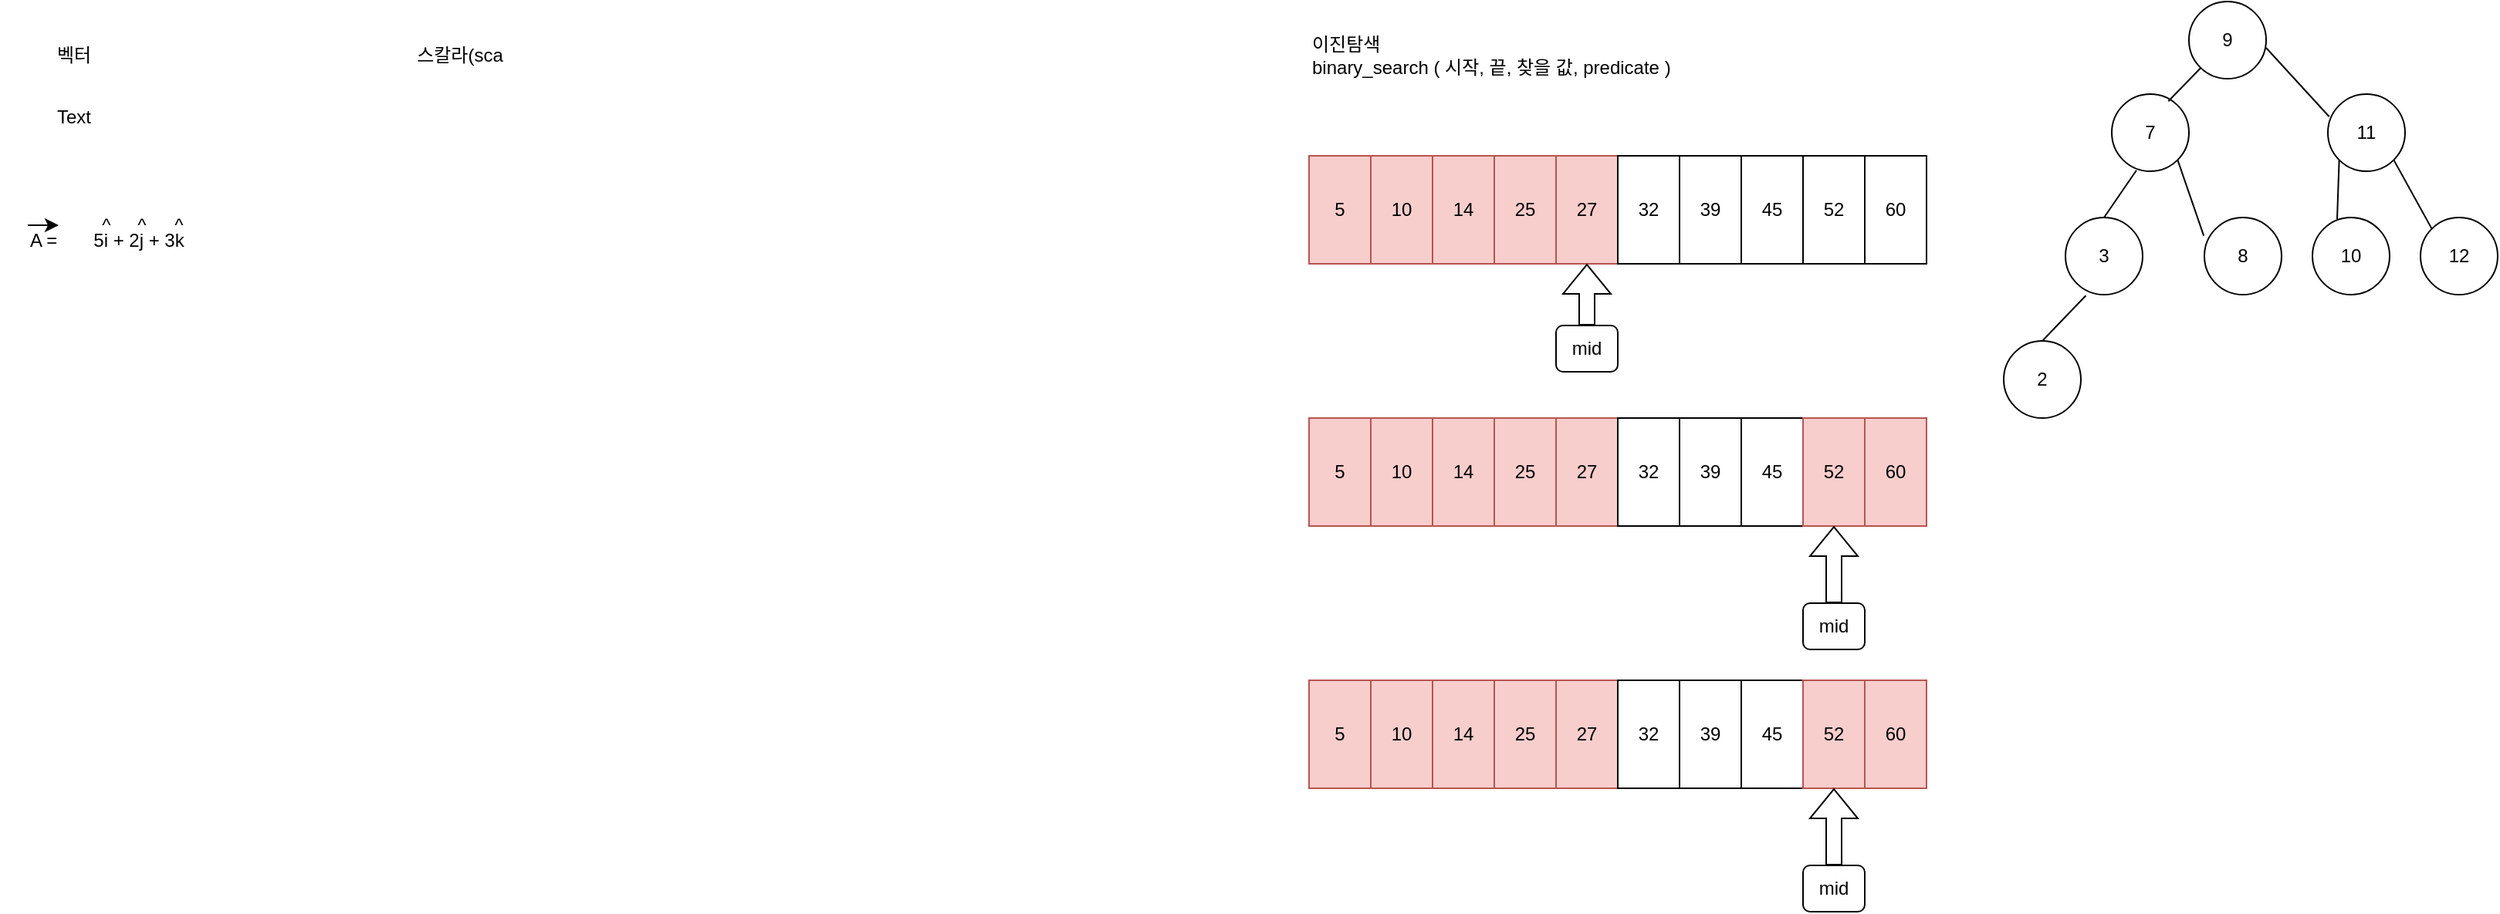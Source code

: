 <mxfile version="19.0.2" type="device"><diagram id="f-dafhku7HJ3-yAaNJLA" name="Page-1"><mxGraphModel dx="661" dy="369" grid="1" gridSize="10" guides="1" tooltips="1" connect="1" arrows="1" fold="1" page="1" pageScale="1" pageWidth="827" pageHeight="1169" math="0" shadow="0"><root><mxCell id="0"/><mxCell id="1" parent="0"/><mxCell id="HACNKuFLhtzxJ7F4Hyb9-1" value="이진탐색&lt;br&gt;binary_search ( 시작, 끝, 찾을 값, predicate )" style="text;html=1;strokeColor=none;fillColor=none;align=left;verticalAlign=middle;whiteSpace=wrap;rounded=0;" vertex="1" parent="1"><mxGeometry x="870" y="40" width="300" height="30" as="geometry"/></mxCell><mxCell id="HACNKuFLhtzxJ7F4Hyb9-2" value="9" style="ellipse;whiteSpace=wrap;html=1;aspect=fixed;" vertex="1" parent="1"><mxGeometry x="1440" y="20" width="50" height="50" as="geometry"/></mxCell><mxCell id="HACNKuFLhtzxJ7F4Hyb9-3" value="11" style="ellipse;whiteSpace=wrap;html=1;aspect=fixed;" vertex="1" parent="1"><mxGeometry x="1530" y="80" width="50" height="50" as="geometry"/></mxCell><mxCell id="HACNKuFLhtzxJ7F4Hyb9-4" value="7" style="ellipse;whiteSpace=wrap;html=1;aspect=fixed;" vertex="1" parent="1"><mxGeometry x="1390" y="80" width="50" height="50" as="geometry"/></mxCell><mxCell id="HACNKuFLhtzxJ7F4Hyb9-5" value="8" style="ellipse;whiteSpace=wrap;html=1;aspect=fixed;" vertex="1" parent="1"><mxGeometry x="1450" y="160" width="50" height="50" as="geometry"/></mxCell><mxCell id="HACNKuFLhtzxJ7F4Hyb9-6" value="12" style="ellipse;whiteSpace=wrap;html=1;aspect=fixed;" vertex="1" parent="1"><mxGeometry x="1590" y="160" width="50" height="50" as="geometry"/></mxCell><mxCell id="HACNKuFLhtzxJ7F4Hyb9-7" value="10" style="ellipse;whiteSpace=wrap;html=1;aspect=fixed;" vertex="1" parent="1"><mxGeometry x="1520" y="160" width="50" height="50" as="geometry"/></mxCell><mxCell id="HACNKuFLhtzxJ7F4Hyb9-8" value="3" style="ellipse;whiteSpace=wrap;html=1;aspect=fixed;" vertex="1" parent="1"><mxGeometry x="1360" y="160" width="50" height="50" as="geometry"/></mxCell><mxCell id="HACNKuFLhtzxJ7F4Hyb9-11" value="" style="endArrow=none;html=1;rounded=0;exitX=0.733;exitY=0.093;exitDx=0;exitDy=0;exitPerimeter=0;" edge="1" parent="1" source="HACNKuFLhtzxJ7F4Hyb9-4" target="HACNKuFLhtzxJ7F4Hyb9-2"><mxGeometry width="50" height="50" relative="1" as="geometry"><mxPoint x="1440" y="90" as="sourcePoint"/><mxPoint x="1490" y="40" as="targetPoint"/></mxGeometry></mxCell><mxCell id="HACNKuFLhtzxJ7F4Hyb9-12" value="" style="endArrow=none;html=1;rounded=0;exitX=0.017;exitY=0.293;exitDx=0;exitDy=0;exitPerimeter=0;" edge="1" parent="1" source="HACNKuFLhtzxJ7F4Hyb9-3"><mxGeometry width="50" height="50" relative="1" as="geometry"><mxPoint x="1440" y="90" as="sourcePoint"/><mxPoint x="1490" y="50" as="targetPoint"/></mxGeometry></mxCell><mxCell id="HACNKuFLhtzxJ7F4Hyb9-16" value="2" style="ellipse;whiteSpace=wrap;html=1;aspect=fixed;" vertex="1" parent="1"><mxGeometry x="1320" y="240" width="50" height="50" as="geometry"/></mxCell><mxCell id="HACNKuFLhtzxJ7F4Hyb9-21" value="" style="endArrow=none;html=1;rounded=0;exitX=1;exitY=1;exitDx=0;exitDy=0;entryX=-0.008;entryY=0.236;entryDx=0;entryDy=0;entryPerimeter=0;" edge="1" parent="1" source="HACNKuFLhtzxJ7F4Hyb9-4" target="HACNKuFLhtzxJ7F4Hyb9-5"><mxGeometry width="50" height="50" relative="1" as="geometry"><mxPoint x="1620" y="230" as="sourcePoint"/><mxPoint x="1670" y="180" as="targetPoint"/></mxGeometry></mxCell><mxCell id="HACNKuFLhtzxJ7F4Hyb9-22" value="" style="endArrow=none;html=1;rounded=0;entryX=0;entryY=1;entryDx=0;entryDy=0;exitX=0.32;exitY=0.02;exitDx=0;exitDy=0;exitPerimeter=0;" edge="1" parent="1" source="HACNKuFLhtzxJ7F4Hyb9-7" target="HACNKuFLhtzxJ7F4Hyb9-3"><mxGeometry width="50" height="50" relative="1" as="geometry"><mxPoint x="1610" y="240" as="sourcePoint"/><mxPoint x="1660" y="190" as="targetPoint"/></mxGeometry></mxCell><mxCell id="HACNKuFLhtzxJ7F4Hyb9-23" value="" style="endArrow=none;html=1;rounded=0;entryX=1;entryY=1;entryDx=0;entryDy=0;exitX=0;exitY=0;exitDx=0;exitDy=0;" edge="1" parent="1" source="HACNKuFLhtzxJ7F4Hyb9-6" target="HACNKuFLhtzxJ7F4Hyb9-3"><mxGeometry width="50" height="50" relative="1" as="geometry"><mxPoint x="1610" y="240" as="sourcePoint"/><mxPoint x="1660" y="190" as="targetPoint"/></mxGeometry></mxCell><mxCell id="HACNKuFLhtzxJ7F4Hyb9-24" value="" style="endArrow=none;html=1;rounded=0;entryX=0.32;entryY=0.988;entryDx=0;entryDy=0;entryPerimeter=0;exitX=0.5;exitY=0;exitDx=0;exitDy=0;" edge="1" parent="1" source="HACNKuFLhtzxJ7F4Hyb9-8" target="HACNKuFLhtzxJ7F4Hyb9-4"><mxGeometry width="50" height="50" relative="1" as="geometry"><mxPoint x="1400" y="140" as="sourcePoint"/><mxPoint x="1660" y="190" as="targetPoint"/></mxGeometry></mxCell><mxCell id="HACNKuFLhtzxJ7F4Hyb9-25" value="" style="endArrow=none;html=1;rounded=0;entryX=0.264;entryY=1.012;entryDx=0;entryDy=0;entryPerimeter=0;exitX=0.5;exitY=0;exitDx=0;exitDy=0;" edge="1" parent="1" source="HACNKuFLhtzxJ7F4Hyb9-16" target="HACNKuFLhtzxJ7F4Hyb9-8"><mxGeometry width="50" height="50" relative="1" as="geometry"><mxPoint x="1330" y="220" as="sourcePoint"/><mxPoint x="1660" y="200" as="targetPoint"/></mxGeometry></mxCell><mxCell id="HACNKuFLhtzxJ7F4Hyb9-27" value="5" style="rounded=0;whiteSpace=wrap;html=1;fillColor=#f8cecc;strokeColor=#b85450;" vertex="1" parent="1"><mxGeometry x="870" y="120" width="40" height="70" as="geometry"/></mxCell><mxCell id="HACNKuFLhtzxJ7F4Hyb9-28" value="10" style="rounded=0;whiteSpace=wrap;html=1;fillColor=#f8cecc;strokeColor=#b85450;" vertex="1" parent="1"><mxGeometry x="910" y="120" width="40" height="70" as="geometry"/></mxCell><mxCell id="HACNKuFLhtzxJ7F4Hyb9-35" value="14" style="rounded=0;whiteSpace=wrap;html=1;fillColor=#f8cecc;strokeColor=#b85450;" vertex="1" parent="1"><mxGeometry x="950" y="120" width="40" height="70" as="geometry"/></mxCell><mxCell id="HACNKuFLhtzxJ7F4Hyb9-36" value="25" style="rounded=0;whiteSpace=wrap;html=1;fillColor=#f8cecc;strokeColor=#b85450;" vertex="1" parent="1"><mxGeometry x="990" y="120" width="40" height="70" as="geometry"/></mxCell><mxCell id="HACNKuFLhtzxJ7F4Hyb9-37" value="27" style="rounded=0;whiteSpace=wrap;html=1;fillColor=#f8cecc;strokeColor=#b85450;" vertex="1" parent="1"><mxGeometry x="1030" y="120" width="40" height="70" as="geometry"/></mxCell><mxCell id="HACNKuFLhtzxJ7F4Hyb9-38" value="32" style="rounded=0;whiteSpace=wrap;html=1;" vertex="1" parent="1"><mxGeometry x="1070" y="120" width="40" height="70" as="geometry"/></mxCell><mxCell id="HACNKuFLhtzxJ7F4Hyb9-39" value="39" style="rounded=0;whiteSpace=wrap;html=1;" vertex="1" parent="1"><mxGeometry x="1110" y="120" width="40" height="70" as="geometry"/></mxCell><mxCell id="HACNKuFLhtzxJ7F4Hyb9-40" value="45" style="rounded=0;whiteSpace=wrap;html=1;" vertex="1" parent="1"><mxGeometry x="1150" y="120" width="40" height="70" as="geometry"/></mxCell><mxCell id="HACNKuFLhtzxJ7F4Hyb9-41" value="52" style="rounded=0;whiteSpace=wrap;html=1;" vertex="1" parent="1"><mxGeometry x="1190" y="120" width="40" height="70" as="geometry"/></mxCell><mxCell id="HACNKuFLhtzxJ7F4Hyb9-42" value="60" style="rounded=0;whiteSpace=wrap;html=1;" vertex="1" parent="1"><mxGeometry x="1230" y="120" width="40" height="70" as="geometry"/></mxCell><mxCell id="HACNKuFLhtzxJ7F4Hyb9-43" value="5" style="rounded=0;whiteSpace=wrap;html=1;fillColor=#f8cecc;strokeColor=#b85450;" vertex="1" parent="1"><mxGeometry x="870" y="290" width="40" height="70" as="geometry"/></mxCell><mxCell id="HACNKuFLhtzxJ7F4Hyb9-44" value="10" style="rounded=0;whiteSpace=wrap;html=1;fillColor=#f8cecc;strokeColor=#b85450;" vertex="1" parent="1"><mxGeometry x="910" y="290" width="40" height="70" as="geometry"/></mxCell><mxCell id="HACNKuFLhtzxJ7F4Hyb9-45" value="14" style="rounded=0;whiteSpace=wrap;html=1;fillColor=#f8cecc;strokeColor=#b85450;" vertex="1" parent="1"><mxGeometry x="950" y="290" width="40" height="70" as="geometry"/></mxCell><mxCell id="HACNKuFLhtzxJ7F4Hyb9-46" value="25" style="rounded=0;whiteSpace=wrap;html=1;fillColor=#f8cecc;strokeColor=#b85450;" vertex="1" parent="1"><mxGeometry x="990" y="290" width="40" height="70" as="geometry"/></mxCell><mxCell id="HACNKuFLhtzxJ7F4Hyb9-47" value="27" style="rounded=0;whiteSpace=wrap;html=1;fillColor=#f8cecc;strokeColor=#b85450;" vertex="1" parent="1"><mxGeometry x="1030" y="290" width="40" height="70" as="geometry"/></mxCell><mxCell id="HACNKuFLhtzxJ7F4Hyb9-48" value="32" style="rounded=0;whiteSpace=wrap;html=1;" vertex="1" parent="1"><mxGeometry x="1070" y="290" width="40" height="70" as="geometry"/></mxCell><mxCell id="HACNKuFLhtzxJ7F4Hyb9-49" value="39" style="rounded=0;whiteSpace=wrap;html=1;" vertex="1" parent="1"><mxGeometry x="1110" y="290" width="40" height="70" as="geometry"/></mxCell><mxCell id="HACNKuFLhtzxJ7F4Hyb9-50" value="45" style="rounded=0;whiteSpace=wrap;html=1;" vertex="1" parent="1"><mxGeometry x="1150" y="290" width="40" height="70" as="geometry"/></mxCell><mxCell id="HACNKuFLhtzxJ7F4Hyb9-51" value="52" style="rounded=0;whiteSpace=wrap;html=1;fillColor=#f8cecc;strokeColor=#b85450;" vertex="1" parent="1"><mxGeometry x="1190" y="290" width="40" height="70" as="geometry"/></mxCell><mxCell id="HACNKuFLhtzxJ7F4Hyb9-52" value="60" style="rounded=0;whiteSpace=wrap;html=1;fillColor=#f8cecc;strokeColor=#b85450;" vertex="1" parent="1"><mxGeometry x="1230" y="290" width="40" height="70" as="geometry"/></mxCell><mxCell id="HACNKuFLhtzxJ7F4Hyb9-71" value="" style="shape=flexArrow;endArrow=classic;html=1;rounded=0;entryX=0.5;entryY=1;entryDx=0;entryDy=0;" edge="1" parent="1" target="HACNKuFLhtzxJ7F4Hyb9-37"><mxGeometry width="50" height="50" relative="1" as="geometry"><mxPoint x="1050" y="230" as="sourcePoint"/><mxPoint x="1050" y="210" as="targetPoint"/></mxGeometry></mxCell><mxCell id="HACNKuFLhtzxJ7F4Hyb9-72" value="mid" style="rounded=1;whiteSpace=wrap;html=1;" vertex="1" parent="1"><mxGeometry x="1030" y="230" width="40" height="30" as="geometry"/></mxCell><mxCell id="HACNKuFLhtzxJ7F4Hyb9-73" value="" style="shape=flexArrow;endArrow=classic;html=1;rounded=0;entryX=0.5;entryY=1;entryDx=0;entryDy=0;" edge="1" parent="1" target="HACNKuFLhtzxJ7F4Hyb9-51"><mxGeometry width="50" height="50" relative="1" as="geometry"><mxPoint x="1210" y="410" as="sourcePoint"/><mxPoint x="1280" y="420" as="targetPoint"/></mxGeometry></mxCell><mxCell id="HACNKuFLhtzxJ7F4Hyb9-74" value="mid" style="rounded=1;whiteSpace=wrap;html=1;" vertex="1" parent="1"><mxGeometry x="1190" y="410" width="40" height="30" as="geometry"/></mxCell><mxCell id="HACNKuFLhtzxJ7F4Hyb9-75" value="5" style="rounded=0;whiteSpace=wrap;html=1;fillColor=#f8cecc;strokeColor=#b85450;" vertex="1" parent="1"><mxGeometry x="870" y="460" width="40" height="70" as="geometry"/></mxCell><mxCell id="HACNKuFLhtzxJ7F4Hyb9-76" value="10" style="rounded=0;whiteSpace=wrap;html=1;fillColor=#f8cecc;strokeColor=#b85450;" vertex="1" parent="1"><mxGeometry x="910" y="460" width="40" height="70" as="geometry"/></mxCell><mxCell id="HACNKuFLhtzxJ7F4Hyb9-77" value="14" style="rounded=0;whiteSpace=wrap;html=1;fillColor=#f8cecc;strokeColor=#b85450;" vertex="1" parent="1"><mxGeometry x="950" y="460" width="40" height="70" as="geometry"/></mxCell><mxCell id="HACNKuFLhtzxJ7F4Hyb9-78" value="25" style="rounded=0;whiteSpace=wrap;html=1;fillColor=#f8cecc;strokeColor=#b85450;" vertex="1" parent="1"><mxGeometry x="990" y="460" width="40" height="70" as="geometry"/></mxCell><mxCell id="HACNKuFLhtzxJ7F4Hyb9-79" value="27" style="rounded=0;whiteSpace=wrap;html=1;fillColor=#f8cecc;strokeColor=#b85450;" vertex="1" parent="1"><mxGeometry x="1030" y="460" width="40" height="70" as="geometry"/></mxCell><mxCell id="HACNKuFLhtzxJ7F4Hyb9-80" value="32" style="rounded=0;whiteSpace=wrap;html=1;" vertex="1" parent="1"><mxGeometry x="1070" y="460" width="40" height="70" as="geometry"/></mxCell><mxCell id="HACNKuFLhtzxJ7F4Hyb9-81" value="39" style="rounded=0;whiteSpace=wrap;html=1;" vertex="1" parent="1"><mxGeometry x="1110" y="460" width="40" height="70" as="geometry"/></mxCell><mxCell id="HACNKuFLhtzxJ7F4Hyb9-82" value="45" style="rounded=0;whiteSpace=wrap;html=1;" vertex="1" parent="1"><mxGeometry x="1150" y="460" width="40" height="70" as="geometry"/></mxCell><mxCell id="HACNKuFLhtzxJ7F4Hyb9-83" value="52" style="rounded=0;whiteSpace=wrap;html=1;fillColor=#f8cecc;strokeColor=#b85450;" vertex="1" parent="1"><mxGeometry x="1190" y="460" width="40" height="70" as="geometry"/></mxCell><mxCell id="HACNKuFLhtzxJ7F4Hyb9-84" value="60" style="rounded=0;whiteSpace=wrap;html=1;fillColor=#f8cecc;strokeColor=#b85450;" vertex="1" parent="1"><mxGeometry x="1230" y="460" width="40" height="70" as="geometry"/></mxCell><mxCell id="HACNKuFLhtzxJ7F4Hyb9-85" value="" style="shape=flexArrow;endArrow=classic;html=1;rounded=0;entryX=0.5;entryY=1;entryDx=0;entryDy=0;" edge="1" target="HACNKuFLhtzxJ7F4Hyb9-83" parent="1"><mxGeometry width="50" height="50" relative="1" as="geometry"><mxPoint x="1210" y="580" as="sourcePoint"/><mxPoint x="1280" y="590" as="targetPoint"/></mxGeometry></mxCell><mxCell id="HACNKuFLhtzxJ7F4Hyb9-86" value="mid" style="rounded=1;whiteSpace=wrap;html=1;" vertex="1" parent="1"><mxGeometry x="1190" y="580" width="40" height="30" as="geometry"/></mxCell><mxCell id="HACNKuFLhtzxJ7F4Hyb9-87" value="벡터" style="text;html=1;strokeColor=none;fillColor=none;align=center;verticalAlign=middle;whiteSpace=wrap;rounded=0;" vertex="1" parent="1"><mxGeometry x="40" y="40" width="60" height="30" as="geometry"/></mxCell><mxCell id="HACNKuFLhtzxJ7F4Hyb9-88" value="스칼라(sca" style="text;html=1;strokeColor=none;fillColor=none;align=center;verticalAlign=middle;whiteSpace=wrap;rounded=0;" vertex="1" parent="1"><mxGeometry x="280" y="40" width="80" height="30" as="geometry"/></mxCell><mxCell id="HACNKuFLhtzxJ7F4Hyb9-89" value="A =&amp;nbsp;" style="text;html=1;strokeColor=none;fillColor=none;align=center;verticalAlign=middle;whiteSpace=wrap;rounded=0;" vertex="1" parent="1"><mxGeometry x="22" y="160" width="60" height="30" as="geometry"/></mxCell><mxCell id="HACNKuFLhtzxJ7F4Hyb9-90" value="" style="endArrow=classic;html=1;rounded=0;" edge="1" parent="1"><mxGeometry width="50" height="50" relative="1" as="geometry"><mxPoint x="40" y="165" as="sourcePoint"/><mxPoint x="60" y="165" as="targetPoint"/></mxGeometry></mxCell><mxCell id="HACNKuFLhtzxJ7F4Hyb9-91" value="5i + 2j + 3k" style="text;html=1;strokeColor=none;fillColor=none;align=center;verticalAlign=middle;whiteSpace=wrap;rounded=0;" vertex="1" parent="1"><mxGeometry x="62" y="160" width="100" height="30" as="geometry"/></mxCell><mxCell id="HACNKuFLhtzxJ7F4Hyb9-92" value="^" style="text;html=1;strokeColor=none;fillColor=none;align=center;verticalAlign=middle;whiteSpace=wrap;rounded=0;" vertex="1" parent="1"><mxGeometry x="86" y="160" width="10" height="10" as="geometry"/></mxCell><mxCell id="HACNKuFLhtzxJ7F4Hyb9-93" value="^" style="text;html=1;strokeColor=none;fillColor=none;align=center;verticalAlign=middle;whiteSpace=wrap;rounded=0;" vertex="1" parent="1"><mxGeometry x="109" y="160" width="10" height="10" as="geometry"/></mxCell><mxCell id="HACNKuFLhtzxJ7F4Hyb9-94" value="^" style="text;html=1;strokeColor=none;fillColor=none;align=center;verticalAlign=middle;whiteSpace=wrap;rounded=0;" vertex="1" parent="1"><mxGeometry x="133" y="160" width="10" height="10" as="geometry"/></mxCell><mxCell id="HACNKuFLhtzxJ7F4Hyb9-95" value="Text" style="text;html=1;strokeColor=none;fillColor=none;align=center;verticalAlign=middle;whiteSpace=wrap;rounded=0;" vertex="1" parent="1"><mxGeometry x="40" y="80" width="60" height="30" as="geometry"/></mxCell></root></mxGraphModel></diagram></mxfile>